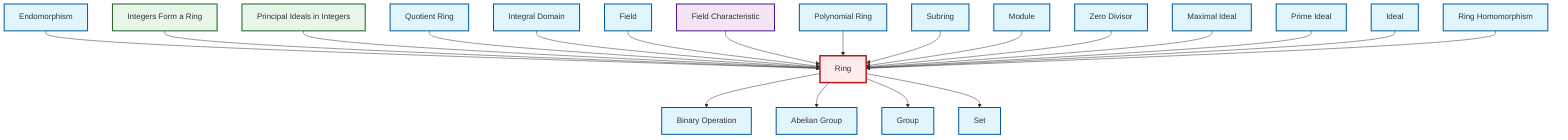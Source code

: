 graph TD
    classDef definition fill:#e1f5fe,stroke:#01579b,stroke-width:2px
    classDef theorem fill:#f3e5f5,stroke:#4a148c,stroke-width:2px
    classDef axiom fill:#fff3e0,stroke:#e65100,stroke-width:2px
    classDef example fill:#e8f5e9,stroke:#1b5e20,stroke-width:2px
    classDef current fill:#ffebee,stroke:#b71c1c,stroke-width:3px
    thm-field-characteristic["Field Characteristic"]:::theorem
    def-ring-homomorphism["Ring Homomorphism"]:::definition
    def-endomorphism["Endomorphism"]:::definition
    def-maximal-ideal["Maximal Ideal"]:::definition
    def-quotient-ring["Quotient Ring"]:::definition
    def-group["Group"]:::definition
    def-polynomial-ring["Polynomial Ring"]:::definition
    def-field["Field"]:::definition
    def-ring["Ring"]:::definition
    def-module["Module"]:::definition
    ex-principal-ideal["Principal Ideals in Integers"]:::example
    def-subring["Subring"]:::definition
    def-zero-divisor["Zero Divisor"]:::definition
    def-ideal["Ideal"]:::definition
    ex-integers-ring["Integers Form a Ring"]:::example
    def-abelian-group["Abelian Group"]:::definition
    def-integral-domain["Integral Domain"]:::definition
    def-prime-ideal["Prime Ideal"]:::definition
    def-set["Set"]:::definition
    def-binary-operation["Binary Operation"]:::definition
    def-endomorphism --> def-ring
    ex-integers-ring --> def-ring
    ex-principal-ideal --> def-ring
    def-quotient-ring --> def-ring
    def-integral-domain --> def-ring
    def-field --> def-ring
    thm-field-characteristic --> def-ring
    def-polynomial-ring --> def-ring
    def-subring --> def-ring
    def-ring --> def-binary-operation
    def-module --> def-ring
    def-ring --> def-abelian-group
    def-zero-divisor --> def-ring
    def-maximal-ideal --> def-ring
    def-prime-ideal --> def-ring
    def-ideal --> def-ring
    def-ring-homomorphism --> def-ring
    def-ring --> def-group
    def-ring --> def-set
    class def-ring current